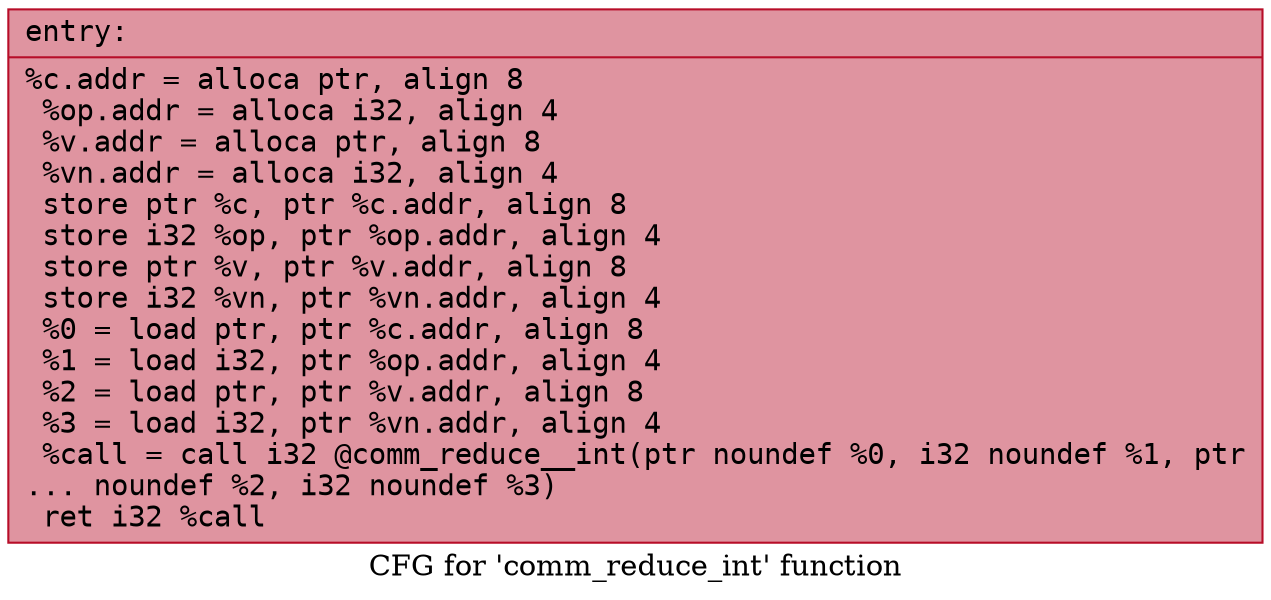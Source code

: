 digraph "CFG for 'comm_reduce_int' function" {
	label="CFG for 'comm_reduce_int' function";

	Node0x556b05554a20 [shape=record,color="#b70d28ff", style=filled, fillcolor="#b70d2870" fontname="Courier",label="{entry:\l|  %c.addr = alloca ptr, align 8\l  %op.addr = alloca i32, align 4\l  %v.addr = alloca ptr, align 8\l  %vn.addr = alloca i32, align 4\l  store ptr %c, ptr %c.addr, align 8\l  store i32 %op, ptr %op.addr, align 4\l  store ptr %v, ptr %v.addr, align 8\l  store i32 %vn, ptr %vn.addr, align 4\l  %0 = load ptr, ptr %c.addr, align 8\l  %1 = load i32, ptr %op.addr, align 4\l  %2 = load ptr, ptr %v.addr, align 8\l  %3 = load i32, ptr %vn.addr, align 4\l  %call = call i32 @comm_reduce__int(ptr noundef %0, i32 noundef %1, ptr\l... noundef %2, i32 noundef %3)\l  ret i32 %call\l}"];
}
